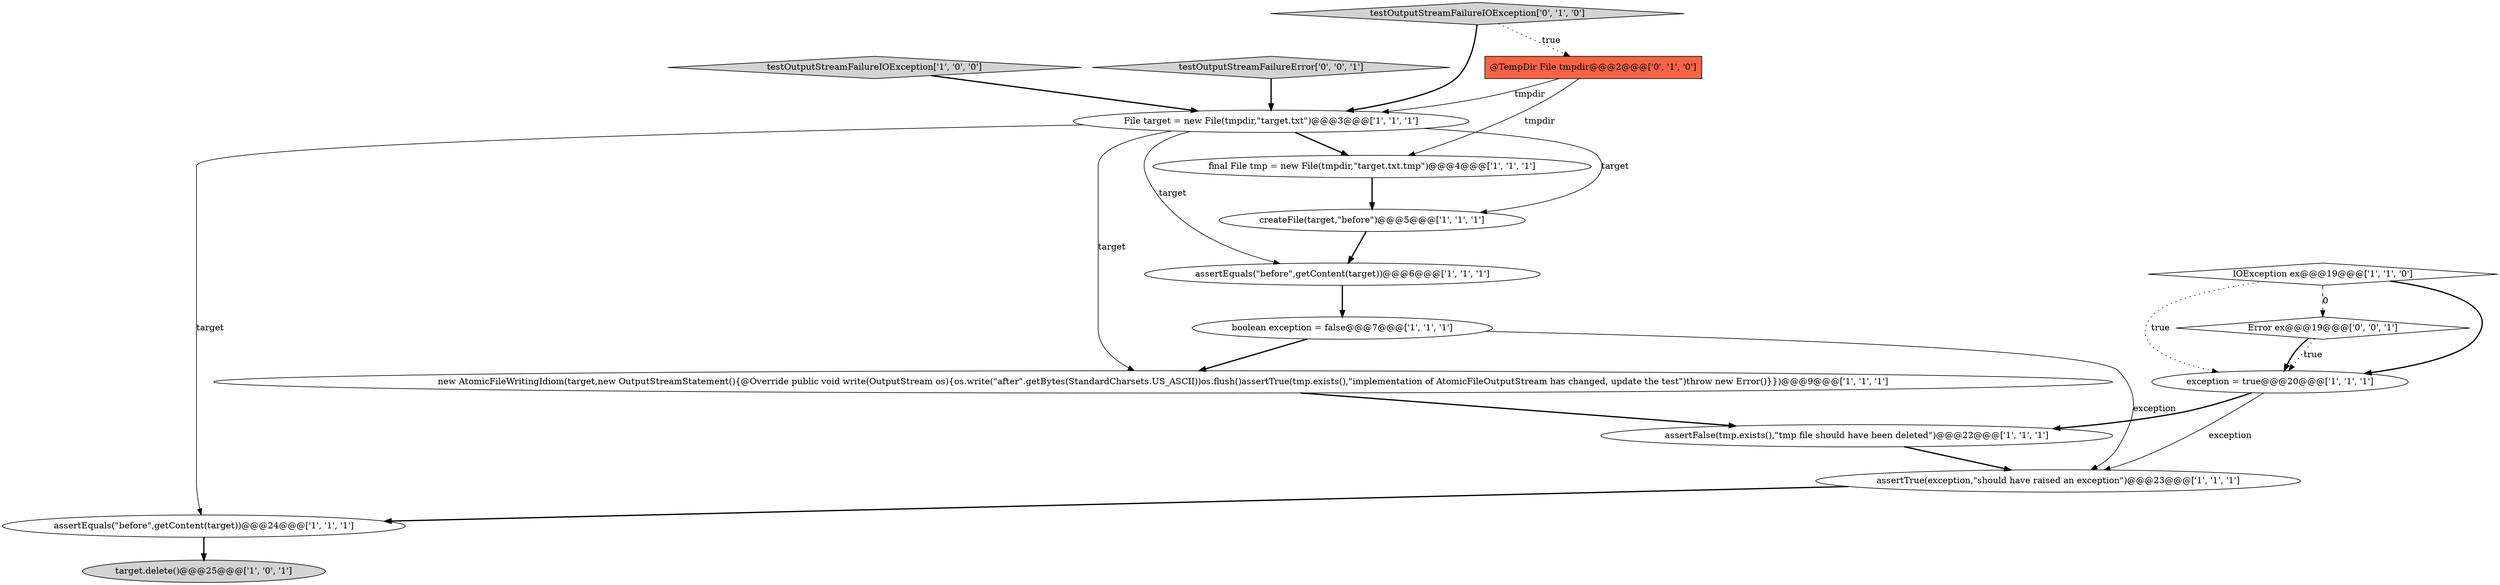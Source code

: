 digraph {
0 [style = filled, label = "createFile(target,\"before\")@@@5@@@['1', '1', '1']", fillcolor = white, shape = ellipse image = "AAA0AAABBB1BBB"];
7 [style = filled, label = "assertFalse(tmp.exists(),\"tmp file should have been deleted\")@@@22@@@['1', '1', '1']", fillcolor = white, shape = ellipse image = "AAA0AAABBB1BBB"];
4 [style = filled, label = "File target = new File(tmpdir,\"target.txt\")@@@3@@@['1', '1', '1']", fillcolor = white, shape = ellipse image = "AAA0AAABBB1BBB"];
1 [style = filled, label = "boolean exception = false@@@7@@@['1', '1', '1']", fillcolor = white, shape = ellipse image = "AAA0AAABBB1BBB"];
10 [style = filled, label = "assertTrue(exception,\"should have raised an exception\")@@@23@@@['1', '1', '1']", fillcolor = white, shape = ellipse image = "AAA0AAABBB1BBB"];
5 [style = filled, label = "new AtomicFileWritingIdiom(target,new OutputStreamStatement(){@Override public void write(OutputStream os){os.write(\"after\".getBytes(StandardCharsets.US_ASCII))os.flush()assertTrue(tmp.exists(),\"implementation of AtomicFileOutputStream has changed, update the test\")throw new Error()}})@@@9@@@['1', '1', '1']", fillcolor = white, shape = ellipse image = "AAA0AAABBB1BBB"];
12 [style = filled, label = "testOutputStreamFailureIOException['1', '0', '0']", fillcolor = lightgray, shape = diamond image = "AAA0AAABBB1BBB"];
16 [style = filled, label = "Error ex@@@19@@@['0', '0', '1']", fillcolor = white, shape = diamond image = "AAA0AAABBB3BBB"];
8 [style = filled, label = "IOException ex@@@19@@@['1', '1', '0']", fillcolor = white, shape = diamond image = "AAA0AAABBB1BBB"];
15 [style = filled, label = "testOutputStreamFailureError['0', '0', '1']", fillcolor = lightgray, shape = diamond image = "AAA0AAABBB3BBB"];
6 [style = filled, label = "assertEquals(\"before\",getContent(target))@@@24@@@['1', '1', '1']", fillcolor = white, shape = ellipse image = "AAA0AAABBB1BBB"];
9 [style = filled, label = "final File tmp = new File(tmpdir,\"target.txt.tmp\")@@@4@@@['1', '1', '1']", fillcolor = white, shape = ellipse image = "AAA0AAABBB1BBB"];
11 [style = filled, label = "target.delete()@@@25@@@['1', '0', '1']", fillcolor = lightgray, shape = ellipse image = "AAA0AAABBB1BBB"];
14 [style = filled, label = "testOutputStreamFailureIOException['0', '1', '0']", fillcolor = lightgray, shape = diamond image = "AAA0AAABBB2BBB"];
3 [style = filled, label = "assertEquals(\"before\",getContent(target))@@@6@@@['1', '1', '1']", fillcolor = white, shape = ellipse image = "AAA0AAABBB1BBB"];
13 [style = filled, label = "@TempDir File tmpdir@@@2@@@['0', '1', '0']", fillcolor = tomato, shape = box image = "AAA1AAABBB2BBB"];
2 [style = filled, label = "exception = true@@@20@@@['1', '1', '1']", fillcolor = white, shape = ellipse image = "AAA0AAABBB1BBB"];
1->5 [style = bold, label=""];
0->3 [style = bold, label=""];
4->9 [style = bold, label=""];
8->16 [style = dashed, label="0"];
16->2 [style = dotted, label="true"];
9->0 [style = bold, label=""];
3->1 [style = bold, label=""];
4->3 [style = solid, label="target"];
7->10 [style = bold, label=""];
8->2 [style = dotted, label="true"];
13->9 [style = solid, label="tmpdir"];
1->10 [style = solid, label="exception"];
16->2 [style = bold, label=""];
10->6 [style = bold, label=""];
2->10 [style = solid, label="exception"];
14->13 [style = dotted, label="true"];
8->2 [style = bold, label=""];
12->4 [style = bold, label=""];
13->4 [style = solid, label="tmpdir"];
6->11 [style = bold, label=""];
15->4 [style = bold, label=""];
5->7 [style = bold, label=""];
4->0 [style = solid, label="target"];
2->7 [style = bold, label=""];
4->6 [style = solid, label="target"];
4->5 [style = solid, label="target"];
14->4 [style = bold, label=""];
}
